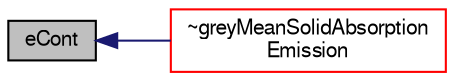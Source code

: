 digraph "eCont"
{
  bgcolor="transparent";
  edge [fontname="FreeSans",fontsize="10",labelfontname="FreeSans",labelfontsize="10"];
  node [fontname="FreeSans",fontsize="10",shape=record];
  rankdir="LR";
  Node627 [label="eCont",height=0.2,width=0.4,color="black", fillcolor="grey75", style="filled", fontcolor="black"];
  Node627 -> Node628 [dir="back",color="midnightblue",fontsize="10",style="solid",fontname="FreeSans"];
  Node628 [label="~greyMeanSolidAbsorption\lEmission",height=0.2,width=0.4,color="red",URL="$a30066.html#a360a07516ae11ebb82bcfb6441d0e243",tooltip="Destructor. "];
}
